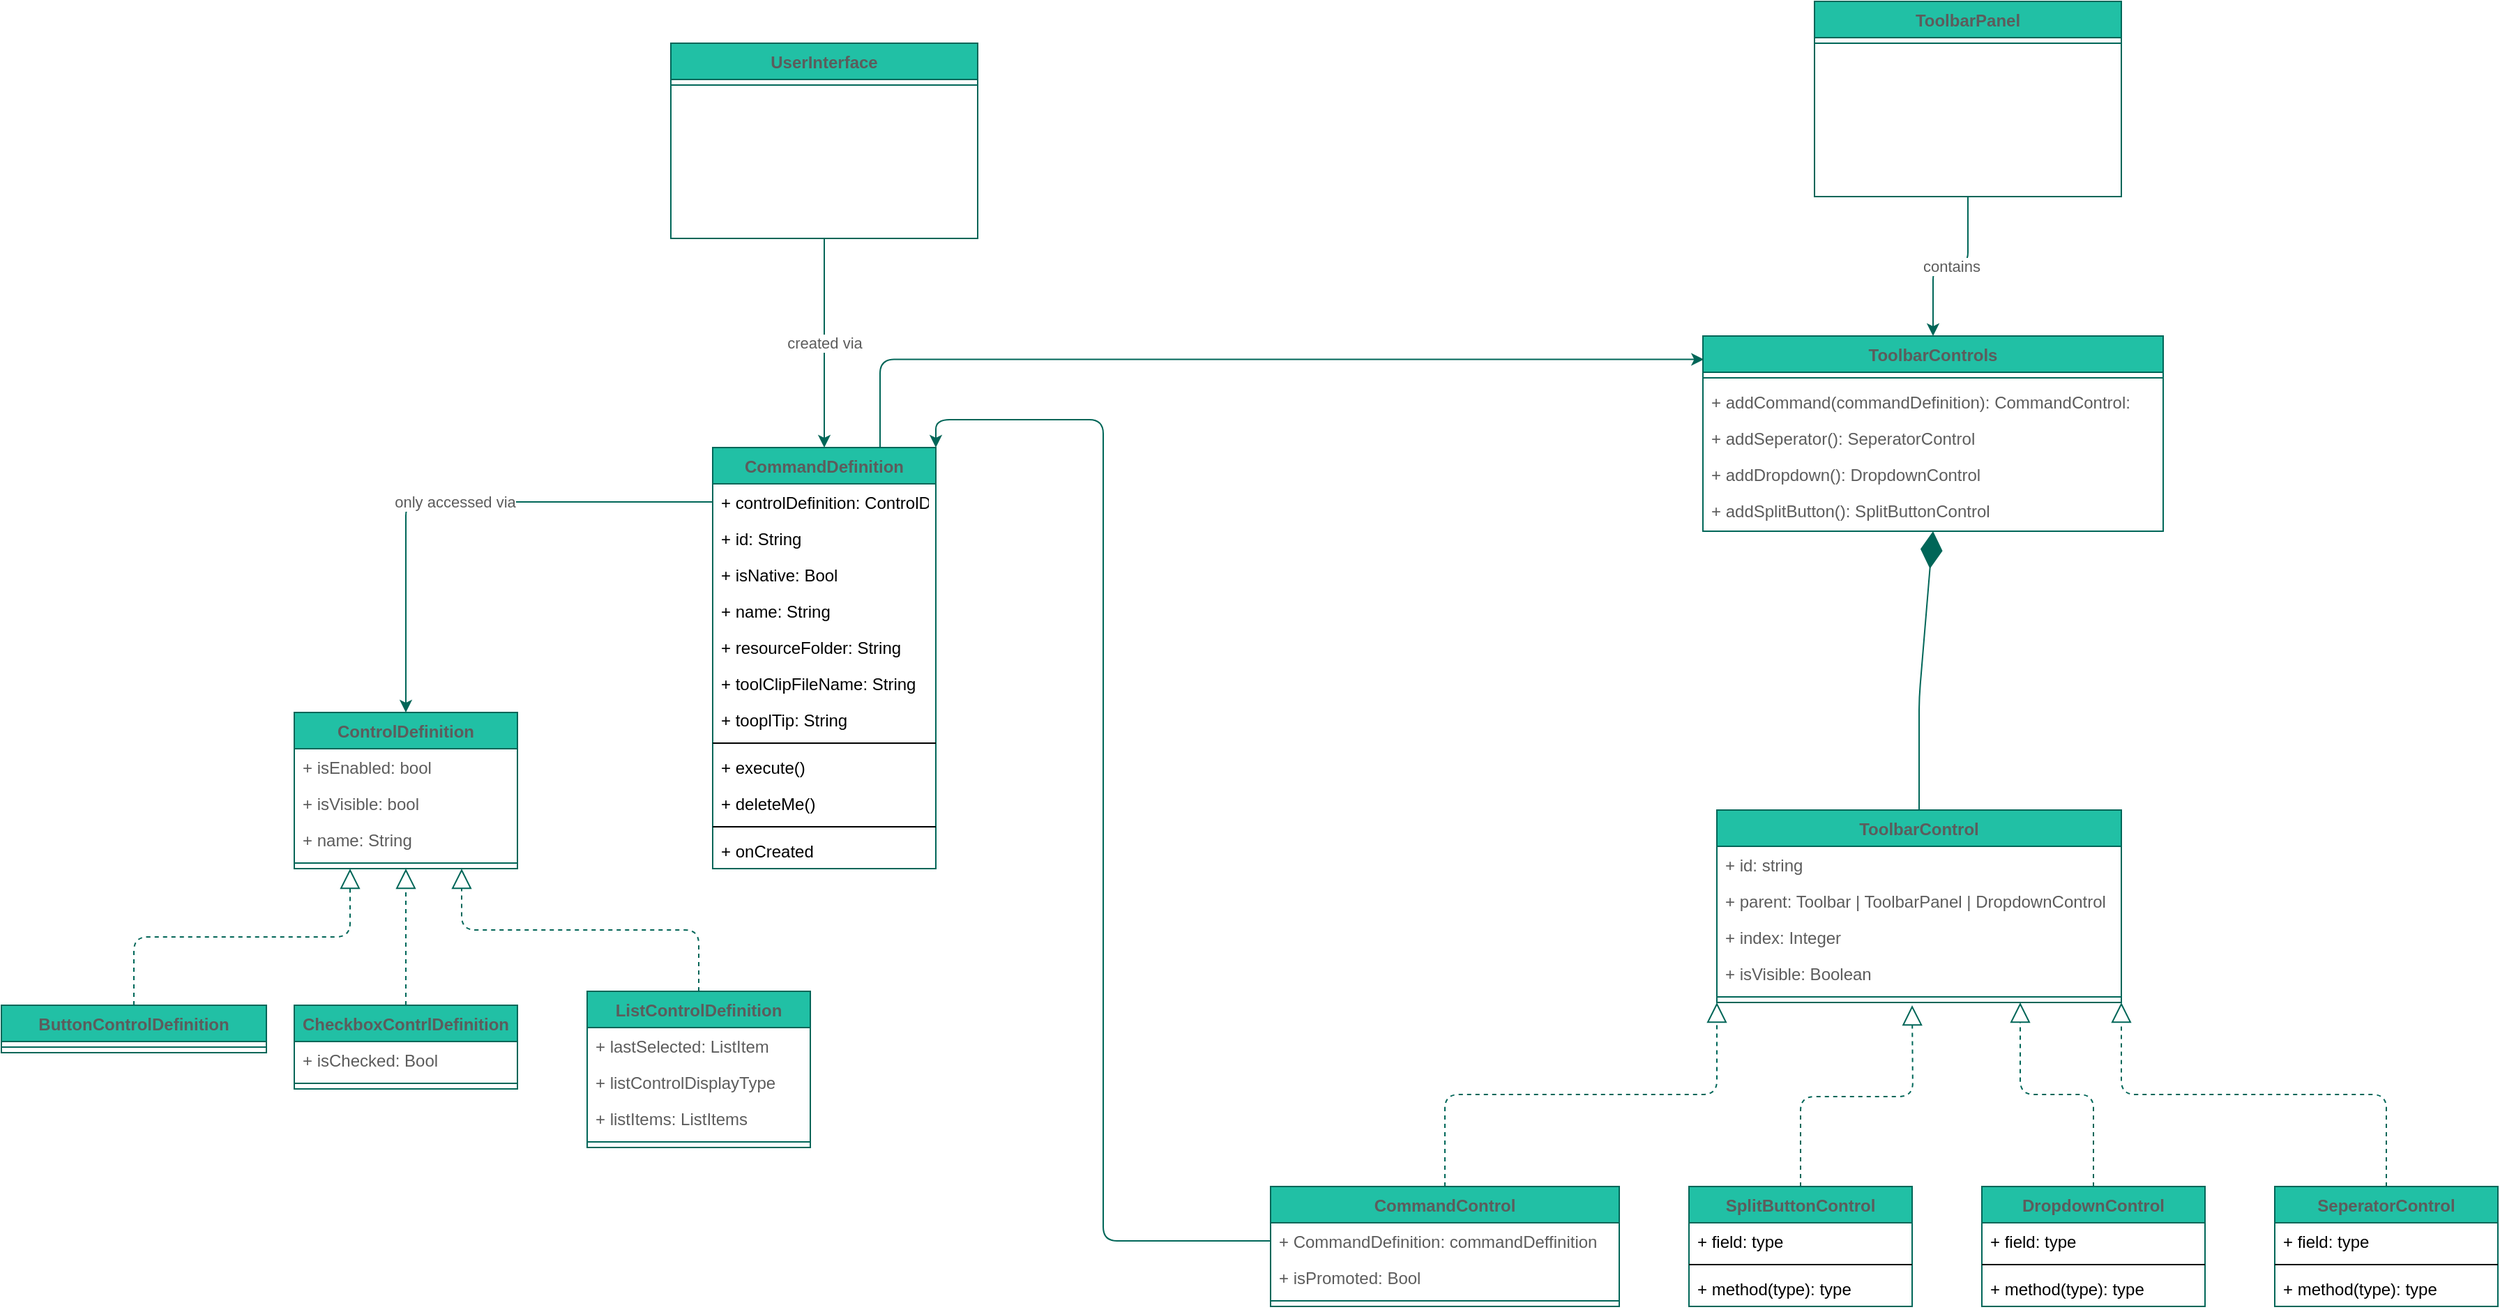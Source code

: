 <mxfile version="14.1.8" type="device"><diagram id="C5RBs43oDa-KdzZeNtuy" name="Page-1"><mxGraphModel dx="3327" dy="1998" grid="1" gridSize="10" guides="1" tooltips="1" connect="1" arrows="1" fold="1" page="1" pageScale="1" pageWidth="827" pageHeight="1169" math="0" shadow="0"><root><mxCell id="WIyWlLk6GJQsqaUBKTNV-0"/><mxCell id="WIyWlLk6GJQsqaUBKTNV-1" parent="WIyWlLk6GJQsqaUBKTNV-0"/><mxCell id="zkfFHV4jXpPFQw0GAbJ--0" value="ToolbarControls" style="swimlane;fontStyle=1;align=center;verticalAlign=top;childLayout=stackLayout;horizontal=1;startSize=26;horizontalStack=0;resizeParent=1;resizeLast=0;collapsible=1;marginBottom=0;shadow=0;strokeWidth=1;fillColor=#21C0A5;strokeColor=#006658;fontColor=#5C5C5C;" parent="WIyWlLk6GJQsqaUBKTNV-1" vertex="1"><mxGeometry x="40" y="-60" width="330" height="140" as="geometry"><mxRectangle x="120" y="20" width="160" height="26" as="alternateBounds"/></mxGeometry></mxCell><mxCell id="zkfFHV4jXpPFQw0GAbJ--4" value="" style="line;html=1;strokeWidth=1;align=left;verticalAlign=middle;spacingTop=-1;spacingLeft=3;spacingRight=3;rotatable=0;labelPosition=right;points=[];portConstraint=eastwest;fillColor=#21C0A5;strokeColor=#006658;fontColor=#5C5C5C;" parent="zkfFHV4jXpPFQw0GAbJ--0" vertex="1"><mxGeometry y="26" width="330" height="8" as="geometry"/></mxCell><mxCell id="zkfFHV4jXpPFQw0GAbJ--5" value="+ addCommand(commandDefinition): CommandControl: " style="text;align=left;verticalAlign=top;spacingLeft=4;spacingRight=4;overflow=hidden;rotatable=0;points=[[0,0.5],[1,0.5]];portConstraint=eastwest;fontColor=#5C5C5C;" parent="zkfFHV4jXpPFQw0GAbJ--0" vertex="1"><mxGeometry y="34" width="330" height="26" as="geometry"/></mxCell><mxCell id="L7-KIGQvOKSbw04ScGWe-3" value="+ addSeperator(): SeperatorControl" style="text;align=left;verticalAlign=top;spacingLeft=4;spacingRight=4;overflow=hidden;rotatable=0;points=[[0,0.5],[1,0.5]];portConstraint=eastwest;fontColor=#5C5C5C;" parent="zkfFHV4jXpPFQw0GAbJ--0" vertex="1"><mxGeometry y="60" width="330" height="26" as="geometry"/></mxCell><mxCell id="L7-KIGQvOKSbw04ScGWe-2" value="+ addDropdown(): DropdownControl" style="text;align=left;verticalAlign=top;spacingLeft=4;spacingRight=4;overflow=hidden;rotatable=0;points=[[0,0.5],[1,0.5]];portConstraint=eastwest;fontColor=#5C5C5C;" parent="zkfFHV4jXpPFQw0GAbJ--0" vertex="1"><mxGeometry y="86" width="330" height="26" as="geometry"/></mxCell><mxCell id="L7-KIGQvOKSbw04ScGWe-7" value="+ addSplitButton(): SplitButtonControl" style="text;align=left;verticalAlign=top;spacingLeft=4;spacingRight=4;overflow=hidden;rotatable=0;points=[[0,0.5],[1,0.5]];portConstraint=eastwest;fontColor=#5C5C5C;" parent="zkfFHV4jXpPFQw0GAbJ--0" vertex="1"><mxGeometry y="112" width="330" height="26" as="geometry"/></mxCell><mxCell id="L7-KIGQvOKSbw04ScGWe-11" value="CommandControl" style="swimlane;fontStyle=1;align=center;verticalAlign=top;childLayout=stackLayout;horizontal=1;startSize=26;horizontalStack=0;resizeParent=1;resizeParentMax=0;resizeLast=0;collapsible=1;marginBottom=0;fillColor=#21C0A5;strokeColor=#006658;fontColor=#5C5C5C;" parent="WIyWlLk6GJQsqaUBKTNV-1" vertex="1"><mxGeometry x="-270" y="550" width="250" height="86" as="geometry"/></mxCell><mxCell id="L7-KIGQvOKSbw04ScGWe-12" value="+ CommandDefinition: commandDeffinition" style="text;strokeColor=none;fillColor=none;align=left;verticalAlign=top;spacingLeft=4;spacingRight=4;overflow=hidden;rotatable=0;points=[[0,0.5],[1,0.5]];portConstraint=eastwest;fontColor=#5C5C5C;" parent="L7-KIGQvOKSbw04ScGWe-11" vertex="1"><mxGeometry y="26" width="250" height="26" as="geometry"/></mxCell><mxCell id="L7-KIGQvOKSbw04ScGWe-28" value="+ isPromoted: Bool" style="text;strokeColor=none;fillColor=none;align=left;verticalAlign=top;spacingLeft=4;spacingRight=4;overflow=hidden;rotatable=0;points=[[0,0.5],[1,0.5]];portConstraint=eastwest;fontColor=#5C5C5C;" parent="L7-KIGQvOKSbw04ScGWe-11" vertex="1"><mxGeometry y="52" width="250" height="26" as="geometry"/></mxCell><mxCell id="L7-KIGQvOKSbw04ScGWe-13" value="" style="line;strokeWidth=1;fillColor=none;align=left;verticalAlign=middle;spacingTop=-1;spacingLeft=3;spacingRight=3;rotatable=0;labelPosition=right;points=[];portConstraint=eastwest;strokeColor=#006658;fontColor=#5C5C5C;" parent="L7-KIGQvOKSbw04ScGWe-11" vertex="1"><mxGeometry y="78" width="250" height="8" as="geometry"/></mxCell><mxCell id="L7-KIGQvOKSbw04ScGWe-15" value="ToolbarControl" style="swimlane;fontStyle=1;align=center;verticalAlign=top;childLayout=stackLayout;horizontal=1;startSize=26;horizontalStack=0;resizeParent=1;resizeParentMax=0;resizeLast=0;collapsible=1;marginBottom=0;fillColor=#21C0A5;strokeColor=#006658;fontColor=#5C5C5C;" parent="WIyWlLk6GJQsqaUBKTNV-1" vertex="1"><mxGeometry x="50" y="280" width="290" height="138" as="geometry"/></mxCell><mxCell id="L7-KIGQvOKSbw04ScGWe-16" value="+ id: string" style="text;strokeColor=none;fillColor=none;align=left;verticalAlign=top;spacingLeft=4;spacingRight=4;overflow=hidden;rotatable=0;points=[[0,0.5],[1,0.5]];portConstraint=eastwest;fontColor=#5C5C5C;" parent="L7-KIGQvOKSbw04ScGWe-15" vertex="1"><mxGeometry y="26" width="290" height="26" as="geometry"/></mxCell><mxCell id="L7-KIGQvOKSbw04ScGWe-21" value="+ parent: Toolbar | ToolbarPanel | DropdownControl" style="text;strokeColor=none;fillColor=none;align=left;verticalAlign=top;spacingLeft=4;spacingRight=4;overflow=hidden;rotatable=0;points=[[0,0.5],[1,0.5]];portConstraint=eastwest;fontColor=#5C5C5C;" parent="L7-KIGQvOKSbw04ScGWe-15" vertex="1"><mxGeometry y="52" width="290" height="26" as="geometry"/></mxCell><mxCell id="L7-KIGQvOKSbw04ScGWe-22" value="+ index: Integer" style="text;strokeColor=none;fillColor=none;align=left;verticalAlign=top;spacingLeft=4;spacingRight=4;overflow=hidden;rotatable=0;points=[[0,0.5],[1,0.5]];portConstraint=eastwest;fontColor=#5C5C5C;" parent="L7-KIGQvOKSbw04ScGWe-15" vertex="1"><mxGeometry y="78" width="290" height="26" as="geometry"/></mxCell><mxCell id="L7-KIGQvOKSbw04ScGWe-23" value="+ isVisible: Boolean" style="text;strokeColor=none;fillColor=none;align=left;verticalAlign=top;spacingLeft=4;spacingRight=4;overflow=hidden;rotatable=0;points=[[0,0.5],[1,0.5]];portConstraint=eastwest;fontColor=#5C5C5C;" parent="L7-KIGQvOKSbw04ScGWe-15" vertex="1"><mxGeometry y="104" width="290" height="26" as="geometry"/></mxCell><mxCell id="L7-KIGQvOKSbw04ScGWe-17" value="" style="line;strokeWidth=1;fillColor=none;align=left;verticalAlign=middle;spacingTop=-1;spacingLeft=3;spacingRight=3;rotatable=0;labelPosition=right;points=[];portConstraint=eastwest;strokeColor=#006658;fontColor=#5C5C5C;" parent="L7-KIGQvOKSbw04ScGWe-15" vertex="1"><mxGeometry y="130" width="290" height="8" as="geometry"/></mxCell><mxCell id="L7-KIGQvOKSbw04ScGWe-19" value="" style="endArrow=diamondThin;endFill=1;endSize=24;html=1;exitX=0.5;exitY=0;exitDx=0;exitDy=0;strokeColor=#006658;fontColor=#5C5C5C;entryX=0.5;entryY=1;entryDx=0;entryDy=0;" parent="WIyWlLk6GJQsqaUBKTNV-1" source="L7-KIGQvOKSbw04ScGWe-15" target="zkfFHV4jXpPFQw0GAbJ--0" edge="1"><mxGeometry width="160" relative="1" as="geometry"><mxPoint x="260" y="230" as="sourcePoint"/><mxPoint x="250" y="180" as="targetPoint"/><Array as="points"><mxPoint x="195" y="200"/></Array></mxGeometry></mxCell><mxCell id="1Fm-nVBNZ5zIMy2oYsCm-7" value="contains" style="edgeStyle=orthogonalEdgeStyle;orthogonalLoop=1;jettySize=auto;html=1;exitX=0.5;exitY=1;exitDx=0;exitDy=0;entryX=0.5;entryY=0;entryDx=0;entryDy=0;strokeColor=#006658;fontColor=#5C5C5C;" edge="1" parent="WIyWlLk6GJQsqaUBKTNV-1" source="1Fm-nVBNZ5zIMy2oYsCm-0" target="zkfFHV4jXpPFQw0GAbJ--0"><mxGeometry relative="1" as="geometry"/></mxCell><mxCell id="1Fm-nVBNZ5zIMy2oYsCm-0" value="ToolbarPanel" style="swimlane;fontStyle=1;align=center;verticalAlign=top;childLayout=stackLayout;horizontal=1;startSize=26;horizontalStack=0;resizeParent=1;resizeLast=0;collapsible=1;marginBottom=0;shadow=0;strokeWidth=1;fillColor=#21C0A5;strokeColor=#006658;fontColor=#5C5C5C;" vertex="1" parent="WIyWlLk6GJQsqaUBKTNV-1"><mxGeometry x="120" y="-300" width="220" height="140" as="geometry"><mxRectangle x="120" y="20" width="160" height="26" as="alternateBounds"/></mxGeometry></mxCell><mxCell id="1Fm-nVBNZ5zIMy2oYsCm-1" value="" style="line;html=1;strokeWidth=1;align=left;verticalAlign=middle;spacingTop=-1;spacingLeft=3;spacingRight=3;rotatable=0;labelPosition=right;points=[];portConstraint=eastwest;fillColor=#21C0A5;strokeColor=#006658;fontColor=#5C5C5C;" vertex="1" parent="1Fm-nVBNZ5zIMy2oYsCm-0"><mxGeometry y="26" width="220" height="8" as="geometry"/></mxCell><mxCell id="1Fm-nVBNZ5zIMy2oYsCm-19" value="created via" style="edgeStyle=orthogonalEdgeStyle;orthogonalLoop=1;jettySize=auto;html=1;exitX=0.5;exitY=1;exitDx=0;exitDy=0;strokeColor=#006658;fontColor=#5C5C5C;entryX=0.5;entryY=0;entryDx=0;entryDy=0;" edge="1" parent="WIyWlLk6GJQsqaUBKTNV-1" source="1Fm-nVBNZ5zIMy2oYsCm-15" target="1Fm-nVBNZ5zIMy2oYsCm-84"><mxGeometry relative="1" as="geometry"><mxPoint x="710" as="targetPoint"/></mxGeometry></mxCell><mxCell id="1Fm-nVBNZ5zIMy2oYsCm-15" value="UserInterface" style="swimlane;fontStyle=1;align=center;verticalAlign=top;childLayout=stackLayout;horizontal=1;startSize=26;horizontalStack=0;resizeParent=1;resizeLast=0;collapsible=1;marginBottom=0;shadow=0;strokeWidth=1;fillColor=#21C0A5;strokeColor=#006658;fontColor=#5C5C5C;" vertex="1" parent="WIyWlLk6GJQsqaUBKTNV-1"><mxGeometry x="-700" y="-270" width="220" height="140" as="geometry"><mxRectangle x="120" y="20" width="160" height="26" as="alternateBounds"/></mxGeometry></mxCell><mxCell id="1Fm-nVBNZ5zIMy2oYsCm-16" value="" style="line;html=1;strokeWidth=1;align=left;verticalAlign=middle;spacingTop=-1;spacingLeft=3;spacingRight=3;rotatable=0;labelPosition=right;points=[];portConstraint=eastwest;fillColor=#21C0A5;strokeColor=#006658;fontColor=#5C5C5C;" vertex="1" parent="1Fm-nVBNZ5zIMy2oYsCm-15"><mxGeometry y="26" width="220" height="8" as="geometry"/></mxCell><mxCell id="1Fm-nVBNZ5zIMy2oYsCm-39" value="ButtonControlDefinition" style="swimlane;fontStyle=1;align=center;verticalAlign=top;childLayout=stackLayout;horizontal=1;startSize=26;horizontalStack=0;resizeParent=1;resizeParentMax=0;resizeLast=0;collapsible=1;marginBottom=0;fillColor=#21C0A5;strokeColor=#006658;fontColor=#5C5C5C;" vertex="1" parent="WIyWlLk6GJQsqaUBKTNV-1"><mxGeometry x="-1180" y="420" width="190" height="34" as="geometry"/></mxCell><mxCell id="1Fm-nVBNZ5zIMy2oYsCm-40" value="" style="line;strokeWidth=1;fillColor=none;align=left;verticalAlign=middle;spacingTop=-1;spacingLeft=3;spacingRight=3;rotatable=0;labelPosition=right;points=[];portConstraint=eastwest;strokeColor=#006658;fontColor=#5C5C5C;" vertex="1" parent="1Fm-nVBNZ5zIMy2oYsCm-39"><mxGeometry y="26" width="190" height="8" as="geometry"/></mxCell><mxCell id="1Fm-nVBNZ5zIMy2oYsCm-41" value="" style="endArrow=block;dashed=1;endFill=0;endSize=12;html=1;exitX=0.5;exitY=0;exitDx=0;exitDy=0;entryX=0.25;entryY=1;entryDx=0;entryDy=0;strokeColor=#006658;fontColor=#5C5C5C;edgeStyle=orthogonalEdgeStyle;" edge="1" parent="WIyWlLk6GJQsqaUBKTNV-1" source="1Fm-nVBNZ5zIMy2oYsCm-39" target="1Fm-nVBNZ5zIMy2oYsCm-55"><mxGeometry width="160" relative="1" as="geometry"><mxPoint x="530" y="290" as="sourcePoint"/><mxPoint x="852.5" y="324" as="targetPoint"/></mxGeometry></mxCell><mxCell id="1Fm-nVBNZ5zIMy2oYsCm-42" value="" style="endArrow=block;dashed=1;endFill=0;endSize=12;html=1;exitX=0.5;exitY=0;exitDx=0;exitDy=0;entryX=0.5;entryY=1;entryDx=0;entryDy=0;strokeColor=#006658;fontColor=#5C5C5C;" edge="1" parent="WIyWlLk6GJQsqaUBKTNV-1" source="1Fm-nVBNZ5zIMy2oYsCm-62" target="1Fm-nVBNZ5zIMy2oYsCm-55"><mxGeometry width="160" relative="1" as="geometry"><mxPoint x="845" y="496" as="sourcePoint"/><mxPoint x="925" y="324" as="targetPoint"/></mxGeometry></mxCell><mxCell id="1Fm-nVBNZ5zIMy2oYsCm-43" value="" style="endArrow=block;dashed=1;endFill=0;endSize=12;html=1;exitX=0.5;exitY=0;exitDx=0;exitDy=0;entryX=0.75;entryY=1;entryDx=0;entryDy=0;strokeColor=#006658;fontColor=#5C5C5C;edgeStyle=orthogonalEdgeStyle;" edge="1" parent="WIyWlLk6GJQsqaUBKTNV-1" source="1Fm-nVBNZ5zIMy2oYsCm-66" target="1Fm-nVBNZ5zIMy2oYsCm-55"><mxGeometry width="160" relative="1" as="geometry"><mxPoint x="1155" y="496" as="sourcePoint"/><mxPoint x="997.5" y="324" as="targetPoint"/></mxGeometry></mxCell><mxCell id="1Fm-nVBNZ5zIMy2oYsCm-55" value="ControlDefinition" style="swimlane;fontStyle=1;align=center;verticalAlign=top;childLayout=stackLayout;horizontal=1;startSize=26;horizontalStack=0;resizeParent=1;resizeParentMax=0;resizeLast=0;collapsible=1;marginBottom=0;strokeColor=#006658;fillColor=#21C0A5;fontColor=#5C5C5C;" vertex="1" parent="WIyWlLk6GJQsqaUBKTNV-1"><mxGeometry x="-970" y="210" width="160" height="112" as="geometry"/></mxCell><mxCell id="1Fm-nVBNZ5zIMy2oYsCm-56" value="+ isEnabled: bool" style="text;strokeColor=none;fillColor=none;align=left;verticalAlign=top;spacingLeft=4;spacingRight=4;overflow=hidden;rotatable=0;points=[[0,0.5],[1,0.5]];portConstraint=eastwest;fontColor=#5C5C5C;" vertex="1" parent="1Fm-nVBNZ5zIMy2oYsCm-55"><mxGeometry y="26" width="160" height="26" as="geometry"/></mxCell><mxCell id="1Fm-nVBNZ5zIMy2oYsCm-59" value="+ isVisible: bool" style="text;strokeColor=none;fillColor=none;align=left;verticalAlign=top;spacingLeft=4;spacingRight=4;overflow=hidden;rotatable=0;points=[[0,0.5],[1,0.5]];portConstraint=eastwest;fontColor=#5C5C5C;" vertex="1" parent="1Fm-nVBNZ5zIMy2oYsCm-55"><mxGeometry y="52" width="160" height="26" as="geometry"/></mxCell><mxCell id="1Fm-nVBNZ5zIMy2oYsCm-60" value="+ name: String" style="text;strokeColor=none;fillColor=none;align=left;verticalAlign=top;spacingLeft=4;spacingRight=4;overflow=hidden;rotatable=0;points=[[0,0.5],[1,0.5]];portConstraint=eastwest;fontColor=#5C5C5C;" vertex="1" parent="1Fm-nVBNZ5zIMy2oYsCm-55"><mxGeometry y="78" width="160" height="26" as="geometry"/></mxCell><mxCell id="1Fm-nVBNZ5zIMy2oYsCm-57" value="" style="line;strokeWidth=1;fillColor=none;align=left;verticalAlign=middle;spacingTop=-1;spacingLeft=3;spacingRight=3;rotatable=0;labelPosition=right;points=[];portConstraint=eastwest;strokeColor=#006658;fontColor=#5C5C5C;" vertex="1" parent="1Fm-nVBNZ5zIMy2oYsCm-55"><mxGeometry y="104" width="160" height="8" as="geometry"/></mxCell><mxCell id="1Fm-nVBNZ5zIMy2oYsCm-62" value="CheckboxContrlDefinition" style="swimlane;fontStyle=1;align=center;verticalAlign=top;childLayout=stackLayout;horizontal=1;startSize=26;horizontalStack=0;resizeParent=1;resizeParentMax=0;resizeLast=0;collapsible=1;marginBottom=0;strokeColor=#006658;fillColor=#21C0A5;fontColor=#5C5C5C;" vertex="1" parent="WIyWlLk6GJQsqaUBKTNV-1"><mxGeometry x="-970" y="420" width="160" height="60" as="geometry"/></mxCell><mxCell id="1Fm-nVBNZ5zIMy2oYsCm-63" value="+ isChecked: Bool" style="text;strokeColor=none;fillColor=none;align=left;verticalAlign=top;spacingLeft=4;spacingRight=4;overflow=hidden;rotatable=0;points=[[0,0.5],[1,0.5]];portConstraint=eastwest;fontColor=#5C5C5C;" vertex="1" parent="1Fm-nVBNZ5zIMy2oYsCm-62"><mxGeometry y="26" width="160" height="26" as="geometry"/></mxCell><mxCell id="1Fm-nVBNZ5zIMy2oYsCm-64" value="" style="line;strokeWidth=1;fillColor=none;align=left;verticalAlign=middle;spacingTop=-1;spacingLeft=3;spacingRight=3;rotatable=0;labelPosition=right;points=[];portConstraint=eastwest;strokeColor=#006658;fontColor=#5C5C5C;" vertex="1" parent="1Fm-nVBNZ5zIMy2oYsCm-62"><mxGeometry y="52" width="160" height="8" as="geometry"/></mxCell><mxCell id="1Fm-nVBNZ5zIMy2oYsCm-66" value="ListControlDefinition" style="swimlane;fontStyle=1;align=center;verticalAlign=top;childLayout=stackLayout;horizontal=1;startSize=26;horizontalStack=0;resizeParent=1;resizeParentMax=0;resizeLast=0;collapsible=1;marginBottom=0;strokeColor=#006658;fillColor=#21C0A5;fontColor=#5C5C5C;" vertex="1" parent="WIyWlLk6GJQsqaUBKTNV-1"><mxGeometry x="-760" y="410" width="160" height="112" as="geometry"/></mxCell><mxCell id="1Fm-nVBNZ5zIMy2oYsCm-67" value="+ lastSelected: ListItem" style="text;strokeColor=none;fillColor=none;align=left;verticalAlign=top;spacingLeft=4;spacingRight=4;overflow=hidden;rotatable=0;points=[[0,0.5],[1,0.5]];portConstraint=eastwest;fontColor=#5C5C5C;" vertex="1" parent="1Fm-nVBNZ5zIMy2oYsCm-66"><mxGeometry y="26" width="160" height="26" as="geometry"/></mxCell><mxCell id="1Fm-nVBNZ5zIMy2oYsCm-70" value="+ listControlDisplayType" style="text;strokeColor=none;fillColor=none;align=left;verticalAlign=top;spacingLeft=4;spacingRight=4;overflow=hidden;rotatable=0;points=[[0,0.5],[1,0.5]];portConstraint=eastwest;fontColor=#5C5C5C;" vertex="1" parent="1Fm-nVBNZ5zIMy2oYsCm-66"><mxGeometry y="52" width="160" height="26" as="geometry"/></mxCell><mxCell id="1Fm-nVBNZ5zIMy2oYsCm-71" value="+ listItems: ListItems" style="text;strokeColor=none;fillColor=none;align=left;verticalAlign=top;spacingLeft=4;spacingRight=4;overflow=hidden;rotatable=0;points=[[0,0.5],[1,0.5]];portConstraint=eastwest;fontColor=#5C5C5C;" vertex="1" parent="1Fm-nVBNZ5zIMy2oYsCm-66"><mxGeometry y="78" width="160" height="26" as="geometry"/></mxCell><mxCell id="1Fm-nVBNZ5zIMy2oYsCm-68" value="" style="line;strokeWidth=1;fillColor=none;align=left;verticalAlign=middle;spacingTop=-1;spacingLeft=3;spacingRight=3;rotatable=0;labelPosition=right;points=[];portConstraint=eastwest;strokeColor=#006658;fontColor=#5C5C5C;" vertex="1" parent="1Fm-nVBNZ5zIMy2oYsCm-66"><mxGeometry y="104" width="160" height="8" as="geometry"/></mxCell><mxCell id="1Fm-nVBNZ5zIMy2oYsCm-75" value="only accessed via" style="edgeStyle=orthogonalEdgeStyle;orthogonalLoop=1;jettySize=auto;html=1;entryX=0.5;entryY=0;entryDx=0;entryDy=0;strokeColor=#006658;fillColor=#21C0A5;fontColor=#5C5C5C;exitX=0;exitY=0.5;exitDx=0;exitDy=0;" edge="1" parent="WIyWlLk6GJQsqaUBKTNV-1" source="1Fm-nVBNZ5zIMy2oYsCm-85" target="1Fm-nVBNZ5zIMy2oYsCm-55"><mxGeometry relative="1" as="geometry"><mxPoint x="860" y="39.0" as="sourcePoint"/></mxGeometry></mxCell><mxCell id="1Fm-nVBNZ5zIMy2oYsCm-124" style="edgeStyle=orthogonalEdgeStyle;rounded=1;sketch=0;orthogonalLoop=1;jettySize=auto;html=1;entryX=0.002;entryY=0.12;entryDx=0;entryDy=0;entryPerimeter=0;strokeColor=#006658;fillColor=#21C0A5;fontColor=#5C5C5C;exitX=0.75;exitY=0;exitDx=0;exitDy=0;" edge="1" parent="WIyWlLk6GJQsqaUBKTNV-1" source="1Fm-nVBNZ5zIMy2oYsCm-84" target="zkfFHV4jXpPFQw0GAbJ--0"><mxGeometry relative="1" as="geometry"/></mxCell><mxCell id="1Fm-nVBNZ5zIMy2oYsCm-84" value="CommandDefinition" style="swimlane;fontStyle=1;align=center;verticalAlign=top;childLayout=stackLayout;horizontal=1;startSize=26;horizontalStack=0;resizeParent=1;resizeParentMax=0;resizeLast=0;collapsible=1;marginBottom=0;rounded=0;sketch=0;strokeColor=#006658;fillColor=#21C0A5;fontColor=#5C5C5C;" vertex="1" parent="WIyWlLk6GJQsqaUBKTNV-1"><mxGeometry x="-670" y="20" width="160" height="302" as="geometry"/></mxCell><mxCell id="1Fm-nVBNZ5zIMy2oYsCm-85" value="+ controlDefinition: ControlDefiniton" style="text;strokeColor=none;fillColor=none;align=left;verticalAlign=top;spacingLeft=4;spacingRight=4;overflow=hidden;rotatable=0;points=[[0,0.5],[1,0.5]];portConstraint=eastwest;" vertex="1" parent="1Fm-nVBNZ5zIMy2oYsCm-84"><mxGeometry y="26" width="160" height="26" as="geometry"/></mxCell><mxCell id="1Fm-nVBNZ5zIMy2oYsCm-88" value="+ id: String" style="text;strokeColor=none;fillColor=none;align=left;verticalAlign=top;spacingLeft=4;spacingRight=4;overflow=hidden;rotatable=0;points=[[0,0.5],[1,0.5]];portConstraint=eastwest;" vertex="1" parent="1Fm-nVBNZ5zIMy2oYsCm-84"><mxGeometry y="52" width="160" height="26" as="geometry"/></mxCell><mxCell id="1Fm-nVBNZ5zIMy2oYsCm-89" value="+ isNative: Bool" style="text;strokeColor=none;fillColor=none;align=left;verticalAlign=top;spacingLeft=4;spacingRight=4;overflow=hidden;rotatable=0;points=[[0,0.5],[1,0.5]];portConstraint=eastwest;" vertex="1" parent="1Fm-nVBNZ5zIMy2oYsCm-84"><mxGeometry y="78" width="160" height="26" as="geometry"/></mxCell><mxCell id="1Fm-nVBNZ5zIMy2oYsCm-90" value="+ name: String" style="text;strokeColor=none;fillColor=none;align=left;verticalAlign=top;spacingLeft=4;spacingRight=4;overflow=hidden;rotatable=0;points=[[0,0.5],[1,0.5]];portConstraint=eastwest;" vertex="1" parent="1Fm-nVBNZ5zIMy2oYsCm-84"><mxGeometry y="104" width="160" height="26" as="geometry"/></mxCell><mxCell id="1Fm-nVBNZ5zIMy2oYsCm-91" value="+ resourceFolder: String" style="text;strokeColor=none;fillColor=none;align=left;verticalAlign=top;spacingLeft=4;spacingRight=4;overflow=hidden;rotatable=0;points=[[0,0.5],[1,0.5]];portConstraint=eastwest;" vertex="1" parent="1Fm-nVBNZ5zIMy2oYsCm-84"><mxGeometry y="130" width="160" height="26" as="geometry"/></mxCell><mxCell id="1Fm-nVBNZ5zIMy2oYsCm-92" value="+ toolClipFileName: String" style="text;strokeColor=none;fillColor=none;align=left;verticalAlign=top;spacingLeft=4;spacingRight=4;overflow=hidden;rotatable=0;points=[[0,0.5],[1,0.5]];portConstraint=eastwest;" vertex="1" parent="1Fm-nVBNZ5zIMy2oYsCm-84"><mxGeometry y="156" width="160" height="26" as="geometry"/></mxCell><mxCell id="1Fm-nVBNZ5zIMy2oYsCm-93" value="+ tooplTip: String" style="text;strokeColor=none;fillColor=none;align=left;verticalAlign=top;spacingLeft=4;spacingRight=4;overflow=hidden;rotatable=0;points=[[0,0.5],[1,0.5]];portConstraint=eastwest;" vertex="1" parent="1Fm-nVBNZ5zIMy2oYsCm-84"><mxGeometry y="182" width="160" height="26" as="geometry"/></mxCell><mxCell id="1Fm-nVBNZ5zIMy2oYsCm-86" value="" style="line;strokeWidth=1;fillColor=none;align=left;verticalAlign=middle;spacingTop=-1;spacingLeft=3;spacingRight=3;rotatable=0;labelPosition=right;points=[];portConstraint=eastwest;" vertex="1" parent="1Fm-nVBNZ5zIMy2oYsCm-84"><mxGeometry y="208" width="160" height="8" as="geometry"/></mxCell><mxCell id="1Fm-nVBNZ5zIMy2oYsCm-87" value="+ execute()" style="text;strokeColor=none;fillColor=none;align=left;verticalAlign=top;spacingLeft=4;spacingRight=4;overflow=hidden;rotatable=0;points=[[0,0.5],[1,0.5]];portConstraint=eastwest;" vertex="1" parent="1Fm-nVBNZ5zIMy2oYsCm-84"><mxGeometry y="216" width="160" height="26" as="geometry"/></mxCell><mxCell id="1Fm-nVBNZ5zIMy2oYsCm-94" value="+ deleteMe()" style="text;strokeColor=none;fillColor=none;align=left;verticalAlign=top;spacingLeft=4;spacingRight=4;overflow=hidden;rotatable=0;points=[[0,0.5],[1,0.5]];portConstraint=eastwest;" vertex="1" parent="1Fm-nVBNZ5zIMy2oYsCm-84"><mxGeometry y="242" width="160" height="26" as="geometry"/></mxCell><mxCell id="1Fm-nVBNZ5zIMy2oYsCm-95" value="" style="line;strokeWidth=1;fillColor=none;align=left;verticalAlign=middle;spacingTop=-1;spacingLeft=3;spacingRight=3;rotatable=0;labelPosition=right;points=[];portConstraint=eastwest;" vertex="1" parent="1Fm-nVBNZ5zIMy2oYsCm-84"><mxGeometry y="268" width="160" height="8" as="geometry"/></mxCell><mxCell id="1Fm-nVBNZ5zIMy2oYsCm-96" value="+ onCreated" style="text;strokeColor=none;fillColor=none;align=left;verticalAlign=top;spacingLeft=4;spacingRight=4;overflow=hidden;rotatable=0;points=[[0,0.5],[1,0.5]];portConstraint=eastwest;" vertex="1" parent="1Fm-nVBNZ5zIMy2oYsCm-84"><mxGeometry y="276" width="160" height="26" as="geometry"/></mxCell><mxCell id="1Fm-nVBNZ5zIMy2oYsCm-98" value="SplitButtonControl" style="swimlane;fontStyle=1;align=center;verticalAlign=top;childLayout=stackLayout;horizontal=1;startSize=26;horizontalStack=0;resizeParent=1;resizeParentMax=0;resizeLast=0;collapsible=1;marginBottom=0;rounded=0;sketch=0;strokeColor=#006658;fillColor=#21C0A5;fontColor=#5C5C5C;" vertex="1" parent="WIyWlLk6GJQsqaUBKTNV-1"><mxGeometry x="30" y="550" width="160" height="86" as="geometry"/></mxCell><mxCell id="1Fm-nVBNZ5zIMy2oYsCm-99" value="+ field: type" style="text;strokeColor=none;fillColor=none;align=left;verticalAlign=top;spacingLeft=4;spacingRight=4;overflow=hidden;rotatable=0;points=[[0,0.5],[1,0.5]];portConstraint=eastwest;" vertex="1" parent="1Fm-nVBNZ5zIMy2oYsCm-98"><mxGeometry y="26" width="160" height="26" as="geometry"/></mxCell><mxCell id="1Fm-nVBNZ5zIMy2oYsCm-100" value="" style="line;strokeWidth=1;fillColor=none;align=left;verticalAlign=middle;spacingTop=-1;spacingLeft=3;spacingRight=3;rotatable=0;labelPosition=right;points=[];portConstraint=eastwest;" vertex="1" parent="1Fm-nVBNZ5zIMy2oYsCm-98"><mxGeometry y="52" width="160" height="8" as="geometry"/></mxCell><mxCell id="1Fm-nVBNZ5zIMy2oYsCm-101" value="+ method(type): type" style="text;strokeColor=none;fillColor=none;align=left;verticalAlign=top;spacingLeft=4;spacingRight=4;overflow=hidden;rotatable=0;points=[[0,0.5],[1,0.5]];portConstraint=eastwest;" vertex="1" parent="1Fm-nVBNZ5zIMy2oYsCm-98"><mxGeometry y="60" width="160" height="26" as="geometry"/></mxCell><mxCell id="1Fm-nVBNZ5zIMy2oYsCm-103" value="DropdownControl" style="swimlane;fontStyle=1;align=center;verticalAlign=top;childLayout=stackLayout;horizontal=1;startSize=26;horizontalStack=0;resizeParent=1;resizeParentMax=0;resizeLast=0;collapsible=1;marginBottom=0;rounded=0;sketch=0;strokeColor=#006658;fillColor=#21C0A5;fontColor=#5C5C5C;" vertex="1" parent="WIyWlLk6GJQsqaUBKTNV-1"><mxGeometry x="240" y="550" width="160" height="86" as="geometry"/></mxCell><mxCell id="1Fm-nVBNZ5zIMy2oYsCm-104" value="+ field: type" style="text;strokeColor=none;fillColor=none;align=left;verticalAlign=top;spacingLeft=4;spacingRight=4;overflow=hidden;rotatable=0;points=[[0,0.5],[1,0.5]];portConstraint=eastwest;" vertex="1" parent="1Fm-nVBNZ5zIMy2oYsCm-103"><mxGeometry y="26" width="160" height="26" as="geometry"/></mxCell><mxCell id="1Fm-nVBNZ5zIMy2oYsCm-105" value="" style="line;strokeWidth=1;fillColor=none;align=left;verticalAlign=middle;spacingTop=-1;spacingLeft=3;spacingRight=3;rotatable=0;labelPosition=right;points=[];portConstraint=eastwest;" vertex="1" parent="1Fm-nVBNZ5zIMy2oYsCm-103"><mxGeometry y="52" width="160" height="8" as="geometry"/></mxCell><mxCell id="1Fm-nVBNZ5zIMy2oYsCm-106" value="+ method(type): type" style="text;strokeColor=none;fillColor=none;align=left;verticalAlign=top;spacingLeft=4;spacingRight=4;overflow=hidden;rotatable=0;points=[[0,0.5],[1,0.5]];portConstraint=eastwest;" vertex="1" parent="1Fm-nVBNZ5zIMy2oYsCm-103"><mxGeometry y="60" width="160" height="26" as="geometry"/></mxCell><mxCell id="1Fm-nVBNZ5zIMy2oYsCm-107" value="SeperatorControl" style="swimlane;fontStyle=1;align=center;verticalAlign=top;childLayout=stackLayout;horizontal=1;startSize=26;horizontalStack=0;resizeParent=1;resizeParentMax=0;resizeLast=0;collapsible=1;marginBottom=0;rounded=0;sketch=0;strokeColor=#006658;fillColor=#21C0A5;fontColor=#5C5C5C;" vertex="1" parent="WIyWlLk6GJQsqaUBKTNV-1"><mxGeometry x="450" y="550" width="160" height="86" as="geometry"/></mxCell><mxCell id="1Fm-nVBNZ5zIMy2oYsCm-108" value="+ field: type" style="text;strokeColor=none;fillColor=none;align=left;verticalAlign=top;spacingLeft=4;spacingRight=4;overflow=hidden;rotatable=0;points=[[0,0.5],[1,0.5]];portConstraint=eastwest;" vertex="1" parent="1Fm-nVBNZ5zIMy2oYsCm-107"><mxGeometry y="26" width="160" height="26" as="geometry"/></mxCell><mxCell id="1Fm-nVBNZ5zIMy2oYsCm-109" value="" style="line;strokeWidth=1;fillColor=none;align=left;verticalAlign=middle;spacingTop=-1;spacingLeft=3;spacingRight=3;rotatable=0;labelPosition=right;points=[];portConstraint=eastwest;" vertex="1" parent="1Fm-nVBNZ5zIMy2oYsCm-107"><mxGeometry y="52" width="160" height="8" as="geometry"/></mxCell><mxCell id="1Fm-nVBNZ5zIMy2oYsCm-110" value="+ method(type): type" style="text;strokeColor=none;fillColor=none;align=left;verticalAlign=top;spacingLeft=4;spacingRight=4;overflow=hidden;rotatable=0;points=[[0,0.5],[1,0.5]];portConstraint=eastwest;" vertex="1" parent="1Fm-nVBNZ5zIMy2oYsCm-107"><mxGeometry y="60" width="160" height="26" as="geometry"/></mxCell><mxCell id="1Fm-nVBNZ5zIMy2oYsCm-116" value="" style="endArrow=block;dashed=1;endFill=0;endSize=12;html=1;strokeColor=#006658;fillColor=#21C0A5;fontColor=#5C5C5C;exitX=0.5;exitY=0;exitDx=0;exitDy=0;entryX=0;entryY=1;entryDx=0;entryDy=0;edgeStyle=orthogonalEdgeStyle;" edge="1" parent="WIyWlLk6GJQsqaUBKTNV-1" source="L7-KIGQvOKSbw04ScGWe-11" target="L7-KIGQvOKSbw04ScGWe-15"><mxGeometry width="160" relative="1" as="geometry"><mxPoint x="-160" y="500" as="sourcePoint"/><mxPoint y="500" as="targetPoint"/></mxGeometry></mxCell><mxCell id="1Fm-nVBNZ5zIMy2oYsCm-117" value="" style="endArrow=block;dashed=1;endFill=0;endSize=12;html=1;strokeColor=#006658;fillColor=#21C0A5;fontColor=#5C5C5C;exitX=0.5;exitY=0;exitDx=0;exitDy=0;edgeStyle=orthogonalEdgeStyle;" edge="1" parent="WIyWlLk6GJQsqaUBKTNV-1" source="1Fm-nVBNZ5zIMy2oYsCm-98"><mxGeometry width="160" relative="1" as="geometry"><mxPoint x="30" y="500.0" as="sourcePoint"/><mxPoint x="190" y="420" as="targetPoint"/></mxGeometry></mxCell><mxCell id="1Fm-nVBNZ5zIMy2oYsCm-118" value="" style="endArrow=block;dashed=1;endFill=0;endSize=12;html=1;strokeColor=#006658;fillColor=#21C0A5;fontColor=#5C5C5C;exitX=0.5;exitY=0;exitDx=0;exitDy=0;entryX=0.75;entryY=1;entryDx=0;entryDy=0;edgeStyle=orthogonalEdgeStyle;" edge="1" parent="WIyWlLk6GJQsqaUBKTNV-1" source="1Fm-nVBNZ5zIMy2oYsCm-103" target="L7-KIGQvOKSbw04ScGWe-15"><mxGeometry width="160" relative="1" as="geometry"><mxPoint x="560" y="470.0" as="sourcePoint"/><mxPoint x="720" y="470.0" as="targetPoint"/></mxGeometry></mxCell><mxCell id="1Fm-nVBNZ5zIMy2oYsCm-119" value="" style="endArrow=block;dashed=1;endFill=0;endSize=12;html=1;strokeColor=#006658;fillColor=#21C0A5;fontColor=#5C5C5C;exitX=0.5;exitY=0;exitDx=0;exitDy=0;entryX=1;entryY=1;entryDx=0;entryDy=0;edgeStyle=orthogonalEdgeStyle;" edge="1" parent="WIyWlLk6GJQsqaUBKTNV-1" source="1Fm-nVBNZ5zIMy2oYsCm-107" target="L7-KIGQvOKSbw04ScGWe-15"><mxGeometry width="160" relative="1" as="geometry"><mxPoint x="50" y="520.0" as="sourcePoint"/><mxPoint x="210" y="520.0" as="targetPoint"/></mxGeometry></mxCell><mxCell id="1Fm-nVBNZ5zIMy2oYsCm-122" style="edgeStyle=orthogonalEdgeStyle;rounded=1;sketch=0;orthogonalLoop=1;jettySize=auto;html=1;entryX=1;entryY=0;entryDx=0;entryDy=0;strokeColor=#006658;fillColor=#21C0A5;fontColor=#5C5C5C;" edge="1" parent="WIyWlLk6GJQsqaUBKTNV-1" source="L7-KIGQvOKSbw04ScGWe-12" target="1Fm-nVBNZ5zIMy2oYsCm-84"><mxGeometry relative="1" as="geometry"/></mxCell></root></mxGraphModel></diagram></mxfile>